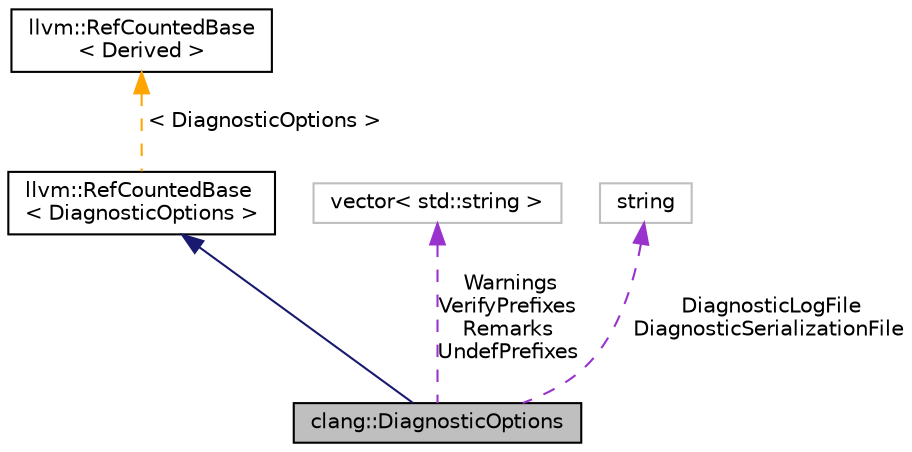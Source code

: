 digraph "clang::DiagnosticOptions"
{
 // LATEX_PDF_SIZE
  bgcolor="transparent";
  edge [fontname="Helvetica",fontsize="10",labelfontname="Helvetica",labelfontsize="10"];
  node [fontname="Helvetica",fontsize="10",shape=record];
  Node1 [label="clang::DiagnosticOptions",height=0.2,width=0.4,color="black", fillcolor="grey75", style="filled", fontcolor="black",tooltip="Options for controlling the compiler diagnostics engine."];
  Node2 -> Node1 [dir="back",color="midnightblue",fontsize="10",style="solid",fontname="Helvetica"];
  Node2 [label="llvm::RefCountedBase\l\< DiagnosticOptions \>",height=0.2,width=0.4,color="black",URL="$classllvm_1_1RefCountedBase.html",tooltip=" "];
  Node3 -> Node2 [dir="back",color="orange",fontsize="10",style="dashed",label=" \< DiagnosticOptions \>" ,fontname="Helvetica"];
  Node3 [label="llvm::RefCountedBase\l\< Derived \>",height=0.2,width=0.4,color="black",URL="$classllvm_1_1RefCountedBase.html",tooltip=" "];
  Node4 -> Node1 [dir="back",color="darkorchid3",fontsize="10",style="dashed",label=" Warnings\nVerifyPrefixes\nRemarks\nUndefPrefixes" ,fontname="Helvetica"];
  Node4 [label="vector\< std::string \>",height=0.2,width=0.4,color="grey75",tooltip=" "];
  Node5 -> Node1 [dir="back",color="darkorchid3",fontsize="10",style="dashed",label=" DiagnosticLogFile\nDiagnosticSerializationFile" ,fontname="Helvetica"];
  Node5 [label="string",height=0.2,width=0.4,color="grey75",tooltip=" "];
}
